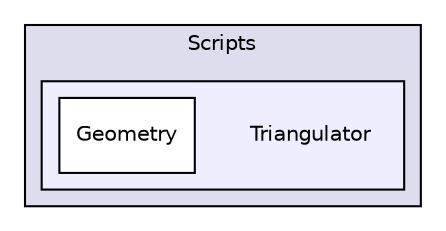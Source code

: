 digraph "F:/gamedev/unity/misc/da_test/Assets/DungeonArchitect/Scripts/Triangulator" {
  compound=true
  node [ fontsize="10", fontname="Helvetica"];
  edge [ labelfontsize="10", labelfontname="Helvetica"];
  subgraph clusterdir_86ed760c24122780955541de199b606c {
    graph [ bgcolor="#ddddee", pencolor="black", label="Scripts" fontname="Helvetica", fontsize="10", URL="dir_86ed760c24122780955541de199b606c.html"]
  subgraph clusterdir_356fad0992803df0ad9c1c351f476e10 {
    graph [ bgcolor="#eeeeff", pencolor="black", label="" URL="dir_356fad0992803df0ad9c1c351f476e10.html"];
    dir_356fad0992803df0ad9c1c351f476e10 [shape=plaintext label="Triangulator"];
    dir_4c4b18e73f3cd5e98e1ac76641166fcf [shape=box label="Geometry" color="black" fillcolor="white" style="filled" URL="dir_4c4b18e73f3cd5e98e1ac76641166fcf.html"];
  }
  }
}

